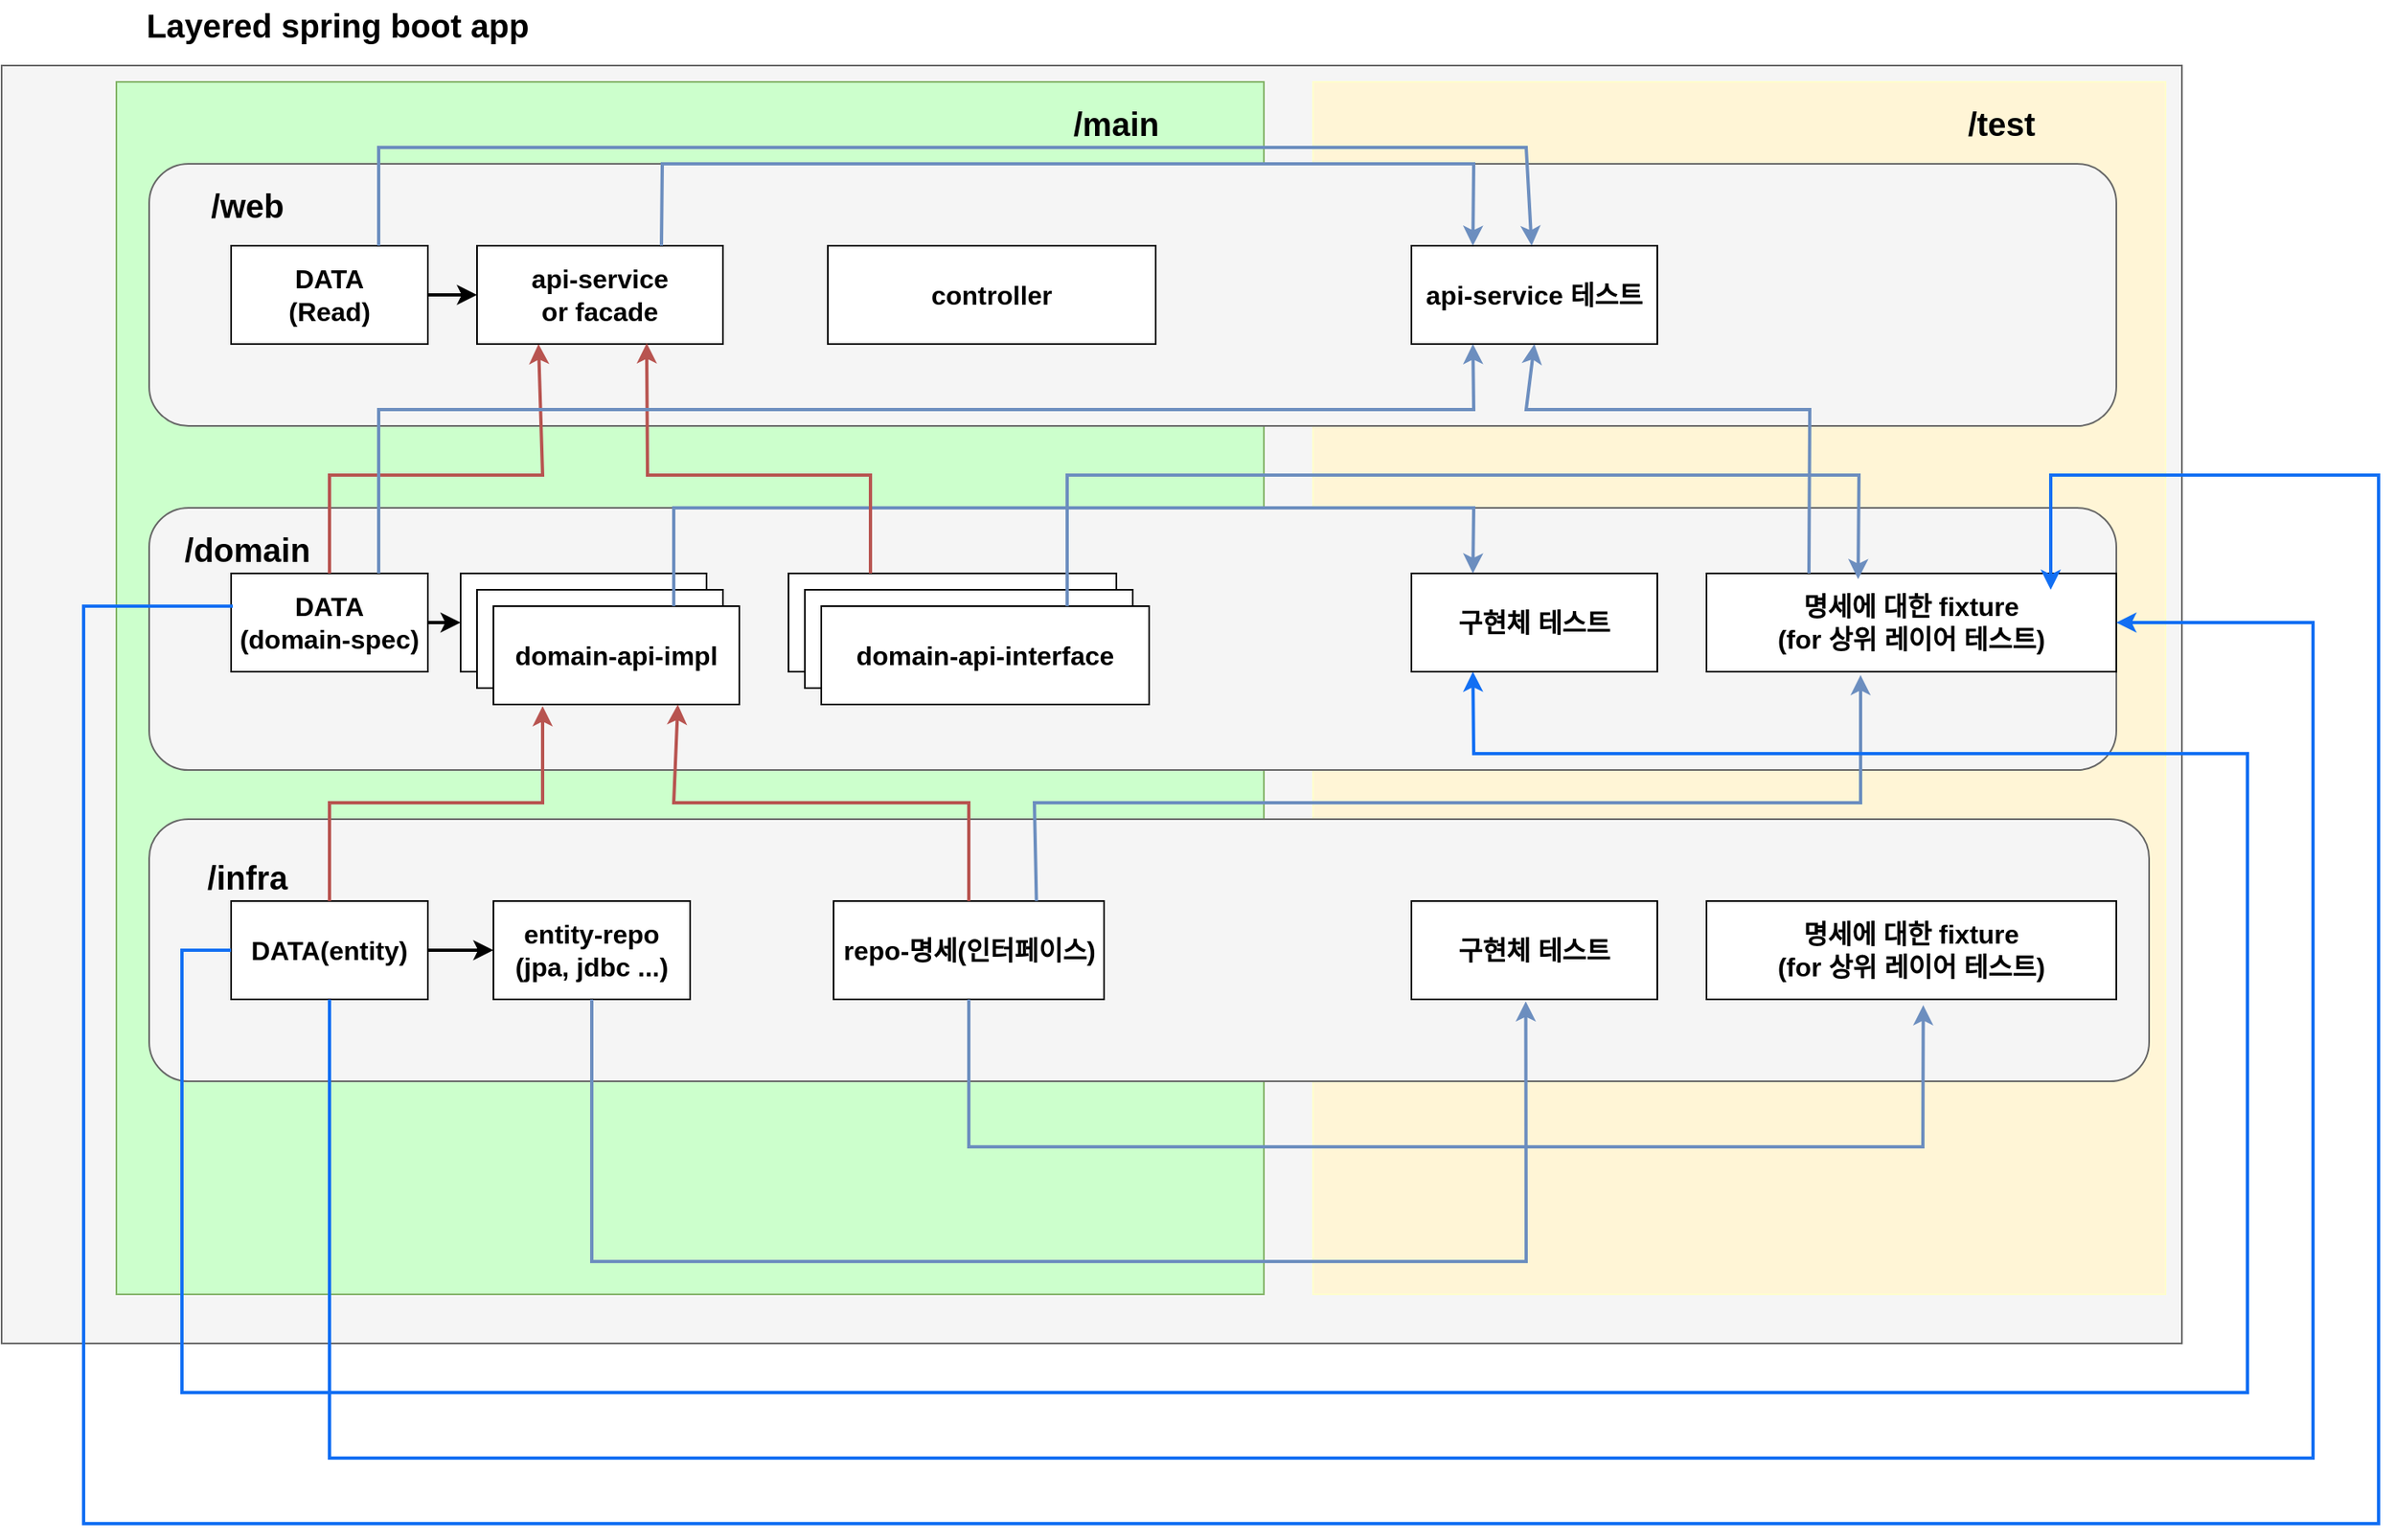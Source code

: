 <mxfile version="26.2.9" pages="3">
  <diagram name="페이지-1" id="NMgESBQWUYPld58FH72c">
    <mxGraphModel dx="2735" dy="2169" grid="1" gridSize="10" guides="1" tooltips="1" connect="1" arrows="1" fold="1" page="1" pageScale="1" pageWidth="827" pageHeight="1169" math="0" shadow="0">
      <root>
        <mxCell id="0" />
        <mxCell id="1" parent="0" />
        <mxCell id="IuKhlvaBpMDBN9rWxlXs-38" value="" style="rounded=0;whiteSpace=wrap;html=1;fillColor=#f5f5f5;fontColor=#333333;strokeColor=#666666;" vertex="1" parent="1">
          <mxGeometry x="-90" y="-10" width="1330" height="780" as="geometry" />
        </mxCell>
        <mxCell id="IuKhlvaBpMDBN9rWxlXs-53" value="" style="rounded=0;whiteSpace=wrap;html=1;fillColor=light-dark(#fff5d6, #281d00);strokeColor=#FFFFCC;" vertex="1" parent="1">
          <mxGeometry x="710" width="520" height="740" as="geometry" />
        </mxCell>
        <mxCell id="IuKhlvaBpMDBN9rWxlXs-52" value="" style="rounded=0;whiteSpace=wrap;html=1;fillColor=#CCFFCC;strokeColor=#82b366;" vertex="1" parent="1">
          <mxGeometry x="-20" width="700" height="740" as="geometry" />
        </mxCell>
        <mxCell id="IuKhlvaBpMDBN9rWxlXs-1" value="" style="rounded=1;whiteSpace=wrap;html=1;fillColor=#f5f5f5;fontColor=#333333;strokeColor=#666666;" vertex="1" parent="1">
          <mxGeometry y="50" width="1200" height="160" as="geometry" />
        </mxCell>
        <mxCell id="IuKhlvaBpMDBN9rWxlXs-5" value="" style="rounded=1;whiteSpace=wrap;html=1;fillColor=#f5f5f5;strokeColor=#666666;fontColor=#333333;" vertex="1" parent="1">
          <mxGeometry y="260" width="1200" height="160" as="geometry" />
        </mxCell>
        <mxCell id="IuKhlvaBpMDBN9rWxlXs-6" value="" style="rounded=1;whiteSpace=wrap;html=1;fillColor=#f5f5f5;strokeColor=#666666;fontColor=#333333;" vertex="1" parent="1">
          <mxGeometry y="450" width="1220" height="160" as="geometry" />
        </mxCell>
        <mxCell id="IuKhlvaBpMDBN9rWxlXs-7" value="&lt;font style=&quot;font-size: 16px;&quot;&gt;&lt;b style=&quot;&quot;&gt;DATA(entity)&lt;/b&gt;&lt;/font&gt;" style="rounded=0;whiteSpace=wrap;html=1;" vertex="1" parent="1">
          <mxGeometry x="50" y="500" width="120" height="60" as="geometry" />
        </mxCell>
        <mxCell id="IuKhlvaBpMDBN9rWxlXs-10" value="&lt;font style=&quot;font-size: 16px;&quot;&gt;&lt;b style=&quot;&quot;&gt;entity-repo&lt;br&gt;(jpa, jdbc ...)&lt;/b&gt;&lt;/font&gt;" style="rounded=0;whiteSpace=wrap;html=1;" vertex="1" parent="1">
          <mxGeometry x="210" y="500" width="120" height="60" as="geometry" />
        </mxCell>
        <mxCell id="IuKhlvaBpMDBN9rWxlXs-11" value="&lt;font style=&quot;font-size: 16px;&quot;&gt;&lt;b style=&quot;&quot;&gt;repo-명세(인터페이스)&lt;/b&gt;&lt;/font&gt;" style="rounded=0;whiteSpace=wrap;html=1;" vertex="1" parent="1">
          <mxGeometry x="417.5" y="500" width="165" height="60" as="geometry" />
        </mxCell>
        <mxCell id="IuKhlvaBpMDBN9rWxlXs-13" value="&lt;font style=&quot;font-size: 16px;&quot;&gt;&lt;b style=&quot;&quot;&gt;구현체 테스트&lt;/b&gt;&lt;/font&gt;" style="rounded=0;whiteSpace=wrap;html=1;" vertex="1" parent="1">
          <mxGeometry x="770" y="500" width="150" height="60" as="geometry" />
        </mxCell>
        <mxCell id="IuKhlvaBpMDBN9rWxlXs-15" value="" style="endArrow=classic;html=1;rounded=0;exitX=0.5;exitY=1;exitDx=0;exitDy=0;entryX=0.465;entryY=1.02;entryDx=0;entryDy=0;entryPerimeter=0;fillColor=#dae8fc;strokeColor=#6c8ebf;strokeWidth=2;" edge="1" parent="1" source="IuKhlvaBpMDBN9rWxlXs-10" target="IuKhlvaBpMDBN9rWxlXs-13">
          <mxGeometry width="50" height="50" relative="1" as="geometry">
            <mxPoint x="390" y="540" as="sourcePoint" />
            <mxPoint x="845" y="540" as="targetPoint" />
            <Array as="points">
              <mxPoint x="270" y="720" />
              <mxPoint x="840" y="720" />
            </Array>
          </mxGeometry>
        </mxCell>
        <mxCell id="IuKhlvaBpMDBN9rWxlXs-16" value="&lt;font style=&quot;font-size: 16px;&quot;&gt;&lt;b style=&quot;&quot;&gt;명세에 대한 fixture&lt;br&gt;(for 상위 레이어 테스트)&lt;/b&gt;&lt;/font&gt;" style="rounded=0;whiteSpace=wrap;html=1;" vertex="1" parent="1">
          <mxGeometry x="950" y="500" width="250" height="60" as="geometry" />
        </mxCell>
        <mxCell id="IuKhlvaBpMDBN9rWxlXs-17" value="" style="endArrow=classic;html=1;rounded=0;exitX=0.5;exitY=1;exitDx=0;exitDy=0;entryX=0.529;entryY=1.059;entryDx=0;entryDy=0;entryPerimeter=0;fillColor=#dae8fc;strokeColor=#6c8ebf;strokeWidth=2;" edge="1" parent="1" source="IuKhlvaBpMDBN9rWxlXs-11" target="IuKhlvaBpMDBN9rWxlXs-16">
          <mxGeometry width="50" height="50" relative="1" as="geometry">
            <mxPoint x="390" y="540" as="sourcePoint" />
            <mxPoint x="1000" y="530" as="targetPoint" />
            <Array as="points">
              <mxPoint x="500" y="650" />
              <mxPoint x="1082" y="650" />
            </Array>
          </mxGeometry>
        </mxCell>
        <mxCell id="IuKhlvaBpMDBN9rWxlXs-18" value="&lt;font style=&quot;font-size: 16px;&quot;&gt;&lt;b style=&quot;&quot;&gt;DATA&lt;br&gt;(domain-spec)&lt;/b&gt;&lt;/font&gt;" style="rounded=0;whiteSpace=wrap;html=1;" vertex="1" parent="1">
          <mxGeometry x="50" y="300" width="120" height="60" as="geometry" />
        </mxCell>
        <mxCell id="IuKhlvaBpMDBN9rWxlXs-20" value="&lt;span style=&quot;font-size: 16px;&quot;&gt;&lt;b&gt;domain-api-interface&lt;/b&gt;&lt;/span&gt;" style="rounded=0;whiteSpace=wrap;html=1;" vertex="1" parent="1">
          <mxGeometry x="390" y="300" width="200" height="60" as="geometry" />
        </mxCell>
        <mxCell id="IuKhlvaBpMDBN9rWxlXs-21" value="&lt;span style=&quot;font-size: 16px;&quot;&gt;&lt;b&gt;domain-api-impl&lt;/b&gt;&lt;/span&gt;" style="rounded=0;whiteSpace=wrap;html=1;" vertex="1" parent="1">
          <mxGeometry x="190" y="300" width="150" height="60" as="geometry" />
        </mxCell>
        <mxCell id="IuKhlvaBpMDBN9rWxlXs-22" value="&lt;span style=&quot;font-size: 16px;&quot;&gt;&lt;b&gt;domain-api-interface&lt;/b&gt;&lt;/span&gt;" style="rounded=0;whiteSpace=wrap;html=1;" vertex="1" parent="1">
          <mxGeometry x="400" y="310" width="200" height="60" as="geometry" />
        </mxCell>
        <mxCell id="IuKhlvaBpMDBN9rWxlXs-23" value="&lt;span style=&quot;font-size: 16px;&quot;&gt;&lt;b&gt;domain-api-interface&lt;/b&gt;&lt;/span&gt;" style="rounded=0;whiteSpace=wrap;html=1;" vertex="1" parent="1">
          <mxGeometry x="410" y="320" width="200" height="60" as="geometry" />
        </mxCell>
        <mxCell id="IuKhlvaBpMDBN9rWxlXs-24" value="&lt;span style=&quot;font-size: 16px;&quot;&gt;&lt;b&gt;domain-api-impl&lt;/b&gt;&lt;/span&gt;" style="rounded=0;whiteSpace=wrap;html=1;" vertex="1" parent="1">
          <mxGeometry x="200" y="310" width="150" height="60" as="geometry" />
        </mxCell>
        <mxCell id="IuKhlvaBpMDBN9rWxlXs-25" value="&lt;span style=&quot;font-size: 16px;&quot;&gt;&lt;b&gt;domain-api-impl&lt;/b&gt;&lt;/span&gt;" style="rounded=0;whiteSpace=wrap;html=1;" vertex="1" parent="1">
          <mxGeometry x="210" y="320" width="150" height="60" as="geometry" />
        </mxCell>
        <mxCell id="IuKhlvaBpMDBN9rWxlXs-26" value="" style="endArrow=classic;html=1;rounded=0;exitX=0.5;exitY=0;exitDx=0;exitDy=0;entryX=0.75;entryY=1;entryDx=0;entryDy=0;fillColor=#f8cecc;strokeColor=#b85450;strokeWidth=2;" edge="1" parent="1" source="IuKhlvaBpMDBN9rWxlXs-11" target="IuKhlvaBpMDBN9rWxlXs-25">
          <mxGeometry width="50" height="50" relative="1" as="geometry">
            <mxPoint x="502.5" y="480" as="sourcePoint" />
            <mxPoint x="325" y="380" as="targetPoint" />
            <Array as="points">
              <mxPoint x="500" y="440" />
              <mxPoint x="320" y="440" />
            </Array>
          </mxGeometry>
        </mxCell>
        <mxCell id="IuKhlvaBpMDBN9rWxlXs-27" value="" style="endArrow=classic;html=1;rounded=0;exitX=0.5;exitY=0;exitDx=0;exitDy=0;fillColor=#f8cecc;strokeColor=#b85450;strokeWidth=2;" edge="1" parent="1" source="IuKhlvaBpMDBN9rWxlXs-7">
          <mxGeometry width="50" height="50" relative="1" as="geometry">
            <mxPoint x="390" y="540" as="sourcePoint" />
            <mxPoint x="240" y="381" as="targetPoint" />
            <Array as="points">
              <mxPoint x="110" y="440" />
              <mxPoint x="240" y="440" />
            </Array>
          </mxGeometry>
        </mxCell>
        <mxCell id="IuKhlvaBpMDBN9rWxlXs-28" value="&lt;font style=&quot;font-size: 16px;&quot;&gt;&lt;b style=&quot;&quot;&gt;구현체 테스트&lt;/b&gt;&lt;/font&gt;" style="rounded=0;whiteSpace=wrap;html=1;" vertex="1" parent="1">
          <mxGeometry x="770" y="300" width="150" height="60" as="geometry" />
        </mxCell>
        <mxCell id="IuKhlvaBpMDBN9rWxlXs-29" value="&lt;font style=&quot;font-size: 16px;&quot;&gt;&lt;b style=&quot;&quot;&gt;명세에 대한 fixture&lt;br&gt;(for 상위 레이어 테스트)&lt;/b&gt;&lt;/font&gt;" style="rounded=0;whiteSpace=wrap;html=1;" vertex="1" parent="1">
          <mxGeometry x="950" y="300" width="250" height="60" as="geometry" />
        </mxCell>
        <mxCell id="IuKhlvaBpMDBN9rWxlXs-30" value="" style="endArrow=classic;html=1;rounded=0;entryX=0.25;entryY=0;entryDx=0;entryDy=0;fillColor=#dae8fc;strokeColor=#6c8ebf;strokeWidth=2;" edge="1" parent="1" target="IuKhlvaBpMDBN9rWxlXs-28">
          <mxGeometry width="50" height="50" relative="1" as="geometry">
            <mxPoint x="320" y="320" as="sourcePoint" />
            <mxPoint x="440" y="490" as="targetPoint" />
            <Array as="points">
              <mxPoint x="320" y="260" />
              <mxPoint x="808" y="260" />
            </Array>
          </mxGeometry>
        </mxCell>
        <mxCell id="IuKhlvaBpMDBN9rWxlXs-31" value="" style="endArrow=classic;html=1;rounded=0;entryX=0.37;entryY=0.059;entryDx=0;entryDy=0;entryPerimeter=0;exitX=0.75;exitY=0;exitDx=0;exitDy=0;fillColor=#dae8fc;strokeColor=#6c8ebf;strokeWidth=2;" edge="1" parent="1" source="IuKhlvaBpMDBN9rWxlXs-23" target="IuKhlvaBpMDBN9rWxlXs-29">
          <mxGeometry width="50" height="50" relative="1" as="geometry">
            <mxPoint x="390" y="540" as="sourcePoint" />
            <mxPoint x="440" y="490" as="targetPoint" />
            <Array as="points">
              <mxPoint x="560" y="240" />
              <mxPoint x="1043" y="240" />
            </Array>
          </mxGeometry>
        </mxCell>
        <mxCell id="IuKhlvaBpMDBN9rWxlXs-32" value="&lt;font style=&quot;font-size: 16px;&quot;&gt;&lt;b style=&quot;&quot;&gt;DATA&lt;br&gt;(Read)&lt;/b&gt;&lt;/font&gt;" style="rounded=0;whiteSpace=wrap;html=1;" vertex="1" parent="1">
          <mxGeometry x="50" y="100" width="120" height="60" as="geometry" />
        </mxCell>
        <mxCell id="IuKhlvaBpMDBN9rWxlXs-33" value="&lt;span style=&quot;font-size: 16px;&quot;&gt;&lt;b&gt;controller&lt;/b&gt;&lt;/span&gt;" style="rounded=0;whiteSpace=wrap;html=1;" vertex="1" parent="1">
          <mxGeometry x="414" y="100" width="200" height="60" as="geometry" />
        </mxCell>
        <mxCell id="IuKhlvaBpMDBN9rWxlXs-35" value="&lt;span style=&quot;font-size: 16px;&quot;&gt;&lt;b&gt;api-service&lt;br&gt;or facade&lt;/b&gt;&lt;/span&gt;" style="rounded=0;whiteSpace=wrap;html=1;" vertex="1" parent="1">
          <mxGeometry x="200" y="100" width="150" height="60" as="geometry" />
        </mxCell>
        <mxCell id="IuKhlvaBpMDBN9rWxlXs-36" value="" style="endArrow=classic;html=1;rounded=0;exitX=0.25;exitY=0;exitDx=0;exitDy=0;entryX=0.69;entryY=0.992;entryDx=0;entryDy=0;entryPerimeter=0;fillColor=#f8cecc;strokeColor=#b85450;strokeWidth=2;" edge="1" parent="1" source="IuKhlvaBpMDBN9rWxlXs-20" target="IuKhlvaBpMDBN9rWxlXs-35">
          <mxGeometry width="50" height="50" relative="1" as="geometry">
            <mxPoint x="390" y="540" as="sourcePoint" />
            <mxPoint x="440" y="490" as="targetPoint" />
            <Array as="points">
              <mxPoint x="440" y="240" />
              <mxPoint x="304" y="240" />
            </Array>
          </mxGeometry>
        </mxCell>
        <mxCell id="IuKhlvaBpMDBN9rWxlXs-37" value="" style="endArrow=classic;html=1;rounded=0;entryX=0.25;entryY=1;entryDx=0;entryDy=0;exitX=0.5;exitY=0;exitDx=0;exitDy=0;fillColor=#f8cecc;strokeColor=#b85450;strokeWidth=2;" edge="1" parent="1" source="IuKhlvaBpMDBN9rWxlXs-18" target="IuKhlvaBpMDBN9rWxlXs-35">
          <mxGeometry width="50" height="50" relative="1" as="geometry">
            <mxPoint x="390" y="540" as="sourcePoint" />
            <mxPoint x="440" y="490" as="targetPoint" />
            <Array as="points">
              <mxPoint x="110" y="240" />
              <mxPoint x="240" y="240" />
            </Array>
          </mxGeometry>
        </mxCell>
        <mxCell id="IuKhlvaBpMDBN9rWxlXs-39" value="" style="endArrow=classic;html=1;rounded=0;exitX=0.75;exitY=0;exitDx=0;exitDy=0;entryX=0.376;entryY=1.034;entryDx=0;entryDy=0;entryPerimeter=0;fillColor=#dae8fc;strokeColor=#6c8ebf;strokeWidth=2;" edge="1" parent="1" source="IuKhlvaBpMDBN9rWxlXs-11" target="IuKhlvaBpMDBN9rWxlXs-29">
          <mxGeometry width="50" height="50" relative="1" as="geometry">
            <mxPoint x="590" y="560" as="sourcePoint" />
            <mxPoint x="640" y="510" as="targetPoint" />
            <Array as="points">
              <mxPoint x="540" y="440" />
              <mxPoint x="1044" y="440" />
            </Array>
          </mxGeometry>
        </mxCell>
        <mxCell id="IuKhlvaBpMDBN9rWxlXs-41" value="" style="endArrow=classic;html=1;rounded=0;exitX=0;exitY=0.5;exitDx=0;exitDy=0;entryX=0.25;entryY=1;entryDx=0;entryDy=0;fillColor=#dae8fc;strokeColor=light-dark(#126ff3, #5c79a3);strokeWidth=2;" edge="1" parent="1" source="IuKhlvaBpMDBN9rWxlXs-7" target="IuKhlvaBpMDBN9rWxlXs-28">
          <mxGeometry width="50" height="50" relative="1" as="geometry">
            <mxPoint x="700" y="540" as="sourcePoint" />
            <mxPoint x="750" y="490" as="targetPoint" />
            <Array as="points">
              <mxPoint x="20" y="530" />
              <mxPoint x="20" y="800" />
              <mxPoint x="1280" y="800" />
              <mxPoint x="1280" y="410" />
              <mxPoint x="808" y="410" />
            </Array>
          </mxGeometry>
        </mxCell>
        <mxCell id="IuKhlvaBpMDBN9rWxlXs-43" value="" style="endArrow=classic;html=1;rounded=0;exitX=0.5;exitY=1;exitDx=0;exitDy=0;entryX=1;entryY=0.5;entryDx=0;entryDy=0;fillColor=#dae8fc;strokeColor=light-dark(#126ff3, #5c79a3);strokeWidth=2;" edge="1" parent="1" source="IuKhlvaBpMDBN9rWxlXs-7" target="IuKhlvaBpMDBN9rWxlXs-29">
          <mxGeometry width="50" height="50" relative="1" as="geometry">
            <mxPoint x="70" y="520" as="sourcePoint" />
            <mxPoint x="818" y="370" as="targetPoint" />
            <Array as="points">
              <mxPoint x="110" y="840" />
              <mxPoint x="1320" y="840" />
              <mxPoint x="1320" y="330" />
              <mxPoint x="1250" y="330" />
            </Array>
          </mxGeometry>
        </mxCell>
        <mxCell id="IuKhlvaBpMDBN9rWxlXs-45" value="" style="endArrow=classic;html=1;rounded=0;entryX=0.84;entryY=0.167;entryDx=0;entryDy=0;fillColor=#dae8fc;strokeColor=light-dark(#126ff3, #5c79a3);entryPerimeter=0;strokeWidth=2;" edge="1" parent="1" target="IuKhlvaBpMDBN9rWxlXs-29">
          <mxGeometry width="50" height="50" relative="1" as="geometry">
            <mxPoint x="51" y="320" as="sourcePoint" />
            <mxPoint x="818" y="370" as="targetPoint" />
            <Array as="points">
              <mxPoint x="-40" y="320" />
              <mxPoint x="-40" y="520" />
              <mxPoint x="-40" y="880" />
              <mxPoint x="1360" y="880" />
              <mxPoint x="1360" y="240" />
              <mxPoint x="1160" y="240" />
            </Array>
          </mxGeometry>
        </mxCell>
        <mxCell id="IuKhlvaBpMDBN9rWxlXs-47" value="&lt;span style=&quot;font-size: 16px;&quot;&gt;&lt;b&gt;api-service 테스트&lt;/b&gt;&lt;/span&gt;" style="rounded=0;whiteSpace=wrap;html=1;" vertex="1" parent="1">
          <mxGeometry x="770" y="100" width="150" height="60" as="geometry" />
        </mxCell>
        <mxCell id="IuKhlvaBpMDBN9rWxlXs-48" value="" style="endArrow=classic;html=1;rounded=0;exitX=0.75;exitY=0;exitDx=0;exitDy=0;fillColor=#dae8fc;strokeColor=#6c8ebf;strokeWidth=2;" edge="1" parent="1" source="IuKhlvaBpMDBN9rWxlXs-32" target="IuKhlvaBpMDBN9rWxlXs-47">
          <mxGeometry width="50" height="50" relative="1" as="geometry">
            <mxPoint x="700" y="470" as="sourcePoint" />
            <mxPoint x="750" y="420" as="targetPoint" />
            <Array as="points">
              <mxPoint x="140" y="40" />
              <mxPoint x="840" y="40" />
            </Array>
          </mxGeometry>
        </mxCell>
        <mxCell id="IuKhlvaBpMDBN9rWxlXs-49" value="" style="endArrow=classic;html=1;rounded=0;entryX=0.25;entryY=0;entryDx=0;entryDy=0;exitX=0.75;exitY=0;exitDx=0;exitDy=0;fillColor=#dae8fc;strokeColor=#6c8ebf;strokeWidth=2;" edge="1" parent="1" source="IuKhlvaBpMDBN9rWxlXs-35" target="IuKhlvaBpMDBN9rWxlXs-47">
          <mxGeometry width="50" height="50" relative="1" as="geometry">
            <mxPoint x="1620" y="290" as="sourcePoint" />
            <mxPoint x="750" y="420" as="targetPoint" />
            <Array as="points">
              <mxPoint x="313" y="50" />
              <mxPoint x="808" y="50" />
            </Array>
          </mxGeometry>
        </mxCell>
        <mxCell id="IuKhlvaBpMDBN9rWxlXs-50" value="" style="endArrow=classic;html=1;rounded=0;entryX=0.25;entryY=1;entryDx=0;entryDy=0;exitX=0.75;exitY=0;exitDx=0;exitDy=0;fillColor=#dae8fc;strokeColor=#6c8ebf;strokeWidth=2;" edge="1" parent="1" source="IuKhlvaBpMDBN9rWxlXs-18" target="IuKhlvaBpMDBN9rWxlXs-47">
          <mxGeometry width="50" height="50" relative="1" as="geometry">
            <mxPoint x="700" y="470" as="sourcePoint" />
            <mxPoint x="750" y="420" as="targetPoint" />
            <Array as="points">
              <mxPoint x="140" y="200" />
              <mxPoint x="808" y="200" />
            </Array>
          </mxGeometry>
        </mxCell>
        <mxCell id="IuKhlvaBpMDBN9rWxlXs-51" value="" style="endArrow=classic;html=1;rounded=0;entryX=0.5;entryY=1;entryDx=0;entryDy=0;exitX=0.25;exitY=0;exitDx=0;exitDy=0;fillColor=#dae8fc;strokeColor=#6c8ebf;strokeWidth=2;" edge="1" parent="1" source="IuKhlvaBpMDBN9rWxlXs-29" target="IuKhlvaBpMDBN9rWxlXs-47">
          <mxGeometry width="50" height="50" relative="1" as="geometry">
            <mxPoint x="700" y="470" as="sourcePoint" />
            <mxPoint x="750" y="420" as="targetPoint" />
            <Array as="points">
              <mxPoint x="1013" y="200" />
              <mxPoint x="840" y="200" />
            </Array>
          </mxGeometry>
        </mxCell>
        <mxCell id="IuKhlvaBpMDBN9rWxlXs-54" value="&lt;b&gt;&lt;font style=&quot;font-size: 20px;&quot;&gt;Layered spring boot app&lt;/font&gt;&lt;/b&gt;" style="text;html=1;align=center;verticalAlign=middle;whiteSpace=wrap;rounded=0;" vertex="1" parent="1">
          <mxGeometry x="-40" y="-50" width="310" height="30" as="geometry" />
        </mxCell>
        <mxCell id="IuKhlvaBpMDBN9rWxlXs-55" value="&lt;b&gt;&lt;font style=&quot;font-size: 20px;&quot;&gt;/main&lt;/font&gt;&lt;/b&gt;" style="text;html=1;align=center;verticalAlign=middle;whiteSpace=wrap;rounded=0;" vertex="1" parent="1">
          <mxGeometry x="520" y="10" width="140" height="30" as="geometry" />
        </mxCell>
        <mxCell id="IuKhlvaBpMDBN9rWxlXs-56" value="&lt;b&gt;&lt;font style=&quot;font-size: 20px;&quot;&gt;/test&lt;/font&gt;&lt;/b&gt;" style="text;html=1;align=center;verticalAlign=middle;whiteSpace=wrap;rounded=0;" vertex="1" parent="1">
          <mxGeometry x="1060" y="10" width="140" height="30" as="geometry" />
        </mxCell>
        <mxCell id="IuKhlvaBpMDBN9rWxlXs-57" value="&lt;b&gt;&lt;font style=&quot;font-size: 20px;&quot;&gt;/web&lt;/font&gt;&lt;/b&gt;" style="text;html=1;align=center;verticalAlign=middle;whiteSpace=wrap;rounded=0;" vertex="1" parent="1">
          <mxGeometry x="-10" y="60" width="140" height="30" as="geometry" />
        </mxCell>
        <mxCell id="IuKhlvaBpMDBN9rWxlXs-58" value="&lt;b&gt;&lt;font style=&quot;font-size: 20px;&quot;&gt;/domain&lt;/font&gt;&lt;/b&gt;" style="text;html=1;align=center;verticalAlign=middle;whiteSpace=wrap;rounded=0;" vertex="1" parent="1">
          <mxGeometry x="-10" y="270" width="140" height="30" as="geometry" />
        </mxCell>
        <mxCell id="IuKhlvaBpMDBN9rWxlXs-60" value="&lt;b&gt;&lt;font style=&quot;font-size: 20px;&quot;&gt;/infra&lt;/font&gt;&lt;/b&gt;" style="text;html=1;align=center;verticalAlign=middle;whiteSpace=wrap;rounded=0;" vertex="1" parent="1">
          <mxGeometry x="-10" y="470" width="140" height="30" as="geometry" />
        </mxCell>
        <mxCell id="IuKhlvaBpMDBN9rWxlXs-61" value="" style="endArrow=classic;html=1;rounded=0;exitX=1;exitY=0.5;exitDx=0;exitDy=0;strokeWidth=2;" edge="1" parent="1" source="IuKhlvaBpMDBN9rWxlXs-7" target="IuKhlvaBpMDBN9rWxlXs-10">
          <mxGeometry width="50" height="50" relative="1" as="geometry">
            <mxPoint x="340" y="460" as="sourcePoint" />
            <mxPoint x="390" y="410" as="targetPoint" />
          </mxGeometry>
        </mxCell>
        <mxCell id="IuKhlvaBpMDBN9rWxlXs-62" value="" style="endArrow=classic;html=1;rounded=0;exitX=1;exitY=0.5;exitDx=0;exitDy=0;strokeWidth=2;entryX=0;entryY=0.5;entryDx=0;entryDy=0;" edge="1" parent="1" source="IuKhlvaBpMDBN9rWxlXs-18" target="IuKhlvaBpMDBN9rWxlXs-21">
          <mxGeometry width="50" height="50" relative="1" as="geometry">
            <mxPoint x="180" y="540" as="sourcePoint" />
            <mxPoint x="220" y="540" as="targetPoint" />
          </mxGeometry>
        </mxCell>
        <mxCell id="IuKhlvaBpMDBN9rWxlXs-63" value="" style="endArrow=classic;html=1;rounded=0;strokeWidth=2;entryX=0;entryY=0.5;entryDx=0;entryDy=0;" edge="1" parent="1" source="IuKhlvaBpMDBN9rWxlXs-32" target="IuKhlvaBpMDBN9rWxlXs-35">
          <mxGeometry width="50" height="50" relative="1" as="geometry">
            <mxPoint x="180" y="340" as="sourcePoint" />
            <mxPoint x="200" y="340" as="targetPoint" />
          </mxGeometry>
        </mxCell>
      </root>
    </mxGraphModel>
  </diagram>
  <diagram id="-H2Hs4r80nsyXuHlAXKi" name="페이지-2">
    <mxGraphModel dx="2957" dy="2598" grid="1" gridSize="10" guides="1" tooltips="1" connect="1" arrows="1" fold="1" page="1" pageScale="1" pageWidth="827" pageHeight="1169" math="0" shadow="0">
      <root>
        <mxCell id="0" />
        <mxCell id="1" parent="0" />
        <mxCell id="RFhGDE8mao0WP0tSnoM4-1" value="" style="rounded=0;whiteSpace=wrap;html=1;fillColor=#f5f5f5;fontColor=#333333;strokeColor=#666666;" vertex="1" parent="1">
          <mxGeometry x="-90" y="-10" width="1330" height="780" as="geometry" />
        </mxCell>
        <mxCell id="RFhGDE8mao0WP0tSnoM4-2" value="" style="rounded=0;whiteSpace=wrap;html=1;fillColor=light-dark(#fff5d6, #281d00);strokeColor=#FFFFCC;" vertex="1" parent="1">
          <mxGeometry x="710" width="520" height="740" as="geometry" />
        </mxCell>
        <mxCell id="RFhGDE8mao0WP0tSnoM4-3" value="" style="rounded=0;whiteSpace=wrap;html=1;fillColor=#CCFFCC;strokeColor=#82b366;" vertex="1" parent="1">
          <mxGeometry x="-20" width="700" height="740" as="geometry" />
        </mxCell>
        <mxCell id="RFhGDE8mao0WP0tSnoM4-4" value="" style="rounded=1;whiteSpace=wrap;html=1;fillColor=#f5f5f5;fontColor=#333333;strokeColor=#666666;" vertex="1" parent="1">
          <mxGeometry y="50" width="1200" height="160" as="geometry" />
        </mxCell>
        <mxCell id="RFhGDE8mao0WP0tSnoM4-5" value="" style="rounded=1;whiteSpace=wrap;html=1;fillColor=#f5f5f5;strokeColor=#666666;fontColor=#333333;" vertex="1" parent="1">
          <mxGeometry y="260" width="1200" height="160" as="geometry" />
        </mxCell>
        <mxCell id="RFhGDE8mao0WP0tSnoM4-6" value="" style="rounded=1;whiteSpace=wrap;html=1;fillColor=#f5f5f5;strokeColor=#666666;fontColor=#333333;" vertex="1" parent="1">
          <mxGeometry y="450" width="1220" height="160" as="geometry" />
        </mxCell>
        <mxCell id="RFhGDE8mao0WP0tSnoM4-7" value="&lt;font style=&quot;font-size: 16px;&quot;&gt;&lt;b style=&quot;&quot;&gt;DATA(entity)&lt;/b&gt;&lt;/font&gt;" style="rounded=0;whiteSpace=wrap;html=1;fillColor=#f8cecc;strokeColor=#b85450;" vertex="1" parent="1">
          <mxGeometry x="50" y="500" width="120" height="60" as="geometry" />
        </mxCell>
        <mxCell id="RFhGDE8mao0WP0tSnoM4-8" value="&lt;font style=&quot;font-size: 16px;&quot;&gt;&lt;b style=&quot;&quot;&gt;entity-repo&lt;br&gt;(jpa, jdbc ...)&lt;/b&gt;&lt;/font&gt;" style="rounded=0;whiteSpace=wrap;html=1;" vertex="1" parent="1">
          <mxGeometry x="210" y="500" width="120" height="60" as="geometry" />
        </mxCell>
        <mxCell id="RFhGDE8mao0WP0tSnoM4-9" value="&lt;font style=&quot;font-size: 16px;&quot;&gt;&lt;b style=&quot;&quot;&gt;repo-명세(인터페이스)&lt;/b&gt;&lt;/font&gt;" style="rounded=0;whiteSpace=wrap;html=1;fillColor=#f8cecc;strokeColor=#b85450;" vertex="1" parent="1">
          <mxGeometry x="417.5" y="500" width="165" height="60" as="geometry" />
        </mxCell>
        <mxCell id="RFhGDE8mao0WP0tSnoM4-10" value="&lt;font style=&quot;font-size: 16px;&quot;&gt;&lt;b style=&quot;&quot;&gt;구현체 테스트&lt;/b&gt;&lt;/font&gt;" style="rounded=0;whiteSpace=wrap;html=1;" vertex="1" parent="1">
          <mxGeometry x="770" y="500" width="150" height="60" as="geometry" />
        </mxCell>
        <mxCell id="RFhGDE8mao0WP0tSnoM4-11" value="" style="endArrow=classic;html=1;rounded=0;exitX=0.5;exitY=1;exitDx=0;exitDy=0;entryX=0.465;entryY=1.02;entryDx=0;entryDy=0;entryPerimeter=0;fillColor=#dae8fc;strokeColor=#6c8ebf;strokeWidth=2;" edge="1" parent="1" source="RFhGDE8mao0WP0tSnoM4-8" target="RFhGDE8mao0WP0tSnoM4-10">
          <mxGeometry width="50" height="50" relative="1" as="geometry">
            <mxPoint x="390" y="540" as="sourcePoint" />
            <mxPoint x="845" y="540" as="targetPoint" />
            <Array as="points">
              <mxPoint x="270" y="720" />
              <mxPoint x="840" y="720" />
            </Array>
          </mxGeometry>
        </mxCell>
        <mxCell id="RFhGDE8mao0WP0tSnoM4-12" value="&lt;font style=&quot;font-size: 16px;&quot;&gt;&lt;b style=&quot;&quot;&gt;명세에 대한 fixture&lt;br&gt;(for 상위 레이어 테스트)&lt;/b&gt;&lt;/font&gt;" style="rounded=0;whiteSpace=wrap;html=1;" vertex="1" parent="1">
          <mxGeometry x="950" y="500" width="250" height="60" as="geometry" />
        </mxCell>
        <mxCell id="RFhGDE8mao0WP0tSnoM4-13" value="" style="endArrow=classic;html=1;rounded=0;exitX=0.5;exitY=1;exitDx=0;exitDy=0;entryX=0.529;entryY=1.059;entryDx=0;entryDy=0;entryPerimeter=0;fillColor=#dae8fc;strokeColor=#6c8ebf;strokeWidth=2;" edge="1" parent="1" source="RFhGDE8mao0WP0tSnoM4-9" target="RFhGDE8mao0WP0tSnoM4-12">
          <mxGeometry width="50" height="50" relative="1" as="geometry">
            <mxPoint x="390" y="540" as="sourcePoint" />
            <mxPoint x="1000" y="530" as="targetPoint" />
            <Array as="points">
              <mxPoint x="500" y="650" />
              <mxPoint x="1082" y="650" />
            </Array>
          </mxGeometry>
        </mxCell>
        <mxCell id="RFhGDE8mao0WP0tSnoM4-14" value="&lt;font style=&quot;font-size: 16px;&quot;&gt;&lt;b style=&quot;&quot;&gt;DATA&lt;br&gt;(domain-spec)&lt;/b&gt;&lt;/font&gt;" style="rounded=0;whiteSpace=wrap;html=1;fillColor=#f8cecc;strokeColor=#b85450;" vertex="1" parent="1">
          <mxGeometry x="50" y="300" width="120" height="60" as="geometry" />
        </mxCell>
        <mxCell id="RFhGDE8mao0WP0tSnoM4-15" value="&lt;span style=&quot;font-size: 16px;&quot;&gt;&lt;b&gt;domain-api-interface&lt;/b&gt;&lt;/span&gt;" style="rounded=0;whiteSpace=wrap;html=1;fillColor=#f8cecc;strokeColor=#b85450;" vertex="1" parent="1">
          <mxGeometry x="390" y="300" width="200" height="60" as="geometry" />
        </mxCell>
        <mxCell id="RFhGDE8mao0WP0tSnoM4-16" value="&lt;span style=&quot;font-size: 16px;&quot;&gt;&lt;b&gt;domain-api-impl&lt;/b&gt;&lt;/span&gt;" style="rounded=0;whiteSpace=wrap;html=1;" vertex="1" parent="1">
          <mxGeometry x="190" y="300" width="150" height="60" as="geometry" />
        </mxCell>
        <mxCell id="RFhGDE8mao0WP0tSnoM4-17" value="&lt;span style=&quot;font-size: 16px;&quot;&gt;&lt;b&gt;domain-api-interface&lt;/b&gt;&lt;/span&gt;" style="rounded=0;whiteSpace=wrap;html=1;fillColor=#f8cecc;strokeColor=#b85450;" vertex="1" parent="1">
          <mxGeometry x="400" y="310" width="200" height="60" as="geometry" />
        </mxCell>
        <mxCell id="RFhGDE8mao0WP0tSnoM4-18" value="&lt;span style=&quot;font-size: 16px;&quot;&gt;&lt;b&gt;domain-api-interface&lt;/b&gt;&lt;/span&gt;" style="rounded=0;whiteSpace=wrap;html=1;fillColor=#f8cecc;strokeColor=#b85450;" vertex="1" parent="1">
          <mxGeometry x="410" y="320" width="200" height="60" as="geometry" />
        </mxCell>
        <mxCell id="RFhGDE8mao0WP0tSnoM4-19" value="&lt;span style=&quot;font-size: 16px;&quot;&gt;&lt;b&gt;domain-api-impl&lt;/b&gt;&lt;/span&gt;" style="rounded=0;whiteSpace=wrap;html=1;" vertex="1" parent="1">
          <mxGeometry x="200" y="310" width="150" height="60" as="geometry" />
        </mxCell>
        <mxCell id="RFhGDE8mao0WP0tSnoM4-20" value="&lt;span style=&quot;font-size: 16px;&quot;&gt;&lt;b&gt;domain-api-impl&lt;/b&gt;&lt;/span&gt;" style="rounded=0;whiteSpace=wrap;html=1;" vertex="1" parent="1">
          <mxGeometry x="210" y="320" width="150" height="60" as="geometry" />
        </mxCell>
        <mxCell id="RFhGDE8mao0WP0tSnoM4-21" value="" style="endArrow=classic;html=1;rounded=0;exitX=0.5;exitY=0;exitDx=0;exitDy=0;entryX=0.75;entryY=1;entryDx=0;entryDy=0;fillColor=#f8cecc;strokeColor=#b85450;strokeWidth=2;" edge="1" parent="1" source="RFhGDE8mao0WP0tSnoM4-9" target="RFhGDE8mao0WP0tSnoM4-20">
          <mxGeometry width="50" height="50" relative="1" as="geometry">
            <mxPoint x="502.5" y="480" as="sourcePoint" />
            <mxPoint x="325" y="380" as="targetPoint" />
            <Array as="points">
              <mxPoint x="500" y="440" />
              <mxPoint x="320" y="440" />
            </Array>
          </mxGeometry>
        </mxCell>
        <mxCell id="RFhGDE8mao0WP0tSnoM4-22" value="" style="endArrow=classic;html=1;rounded=0;exitX=0.5;exitY=0;exitDx=0;exitDy=0;fillColor=#f8cecc;strokeColor=#b85450;strokeWidth=2;" edge="1" parent="1" source="RFhGDE8mao0WP0tSnoM4-7">
          <mxGeometry width="50" height="50" relative="1" as="geometry">
            <mxPoint x="390" y="540" as="sourcePoint" />
            <mxPoint x="240" y="381" as="targetPoint" />
            <Array as="points">
              <mxPoint x="110" y="440" />
              <mxPoint x="240" y="440" />
            </Array>
          </mxGeometry>
        </mxCell>
        <mxCell id="RFhGDE8mao0WP0tSnoM4-23" value="&lt;font style=&quot;font-size: 16px;&quot;&gt;&lt;b style=&quot;&quot;&gt;구현체 테스트&lt;/b&gt;&lt;/font&gt;" style="rounded=0;whiteSpace=wrap;html=1;" vertex="1" parent="1">
          <mxGeometry x="770" y="300" width="150" height="60" as="geometry" />
        </mxCell>
        <mxCell id="RFhGDE8mao0WP0tSnoM4-24" value="&lt;font style=&quot;font-size: 16px;&quot;&gt;&lt;b style=&quot;&quot;&gt;명세에 대한 fixture&lt;br&gt;(for 상위 레이어 테스트)&lt;/b&gt;&lt;/font&gt;" style="rounded=0;whiteSpace=wrap;html=1;" vertex="1" parent="1">
          <mxGeometry x="950" y="300" width="250" height="60" as="geometry" />
        </mxCell>
        <mxCell id="RFhGDE8mao0WP0tSnoM4-25" value="" style="endArrow=classic;html=1;rounded=0;entryX=0.25;entryY=0;entryDx=0;entryDy=0;fillColor=#dae8fc;strokeColor=#6c8ebf;strokeWidth=2;" edge="1" parent="1" target="RFhGDE8mao0WP0tSnoM4-23">
          <mxGeometry width="50" height="50" relative="1" as="geometry">
            <mxPoint x="320" y="320" as="sourcePoint" />
            <mxPoint x="440" y="490" as="targetPoint" />
            <Array as="points">
              <mxPoint x="320" y="260" />
              <mxPoint x="808" y="260" />
            </Array>
          </mxGeometry>
        </mxCell>
        <mxCell id="RFhGDE8mao0WP0tSnoM4-26" value="" style="endArrow=classic;html=1;rounded=0;entryX=0.37;entryY=0.059;entryDx=0;entryDy=0;entryPerimeter=0;exitX=0.75;exitY=0;exitDx=0;exitDy=0;fillColor=#dae8fc;strokeColor=#6c8ebf;strokeWidth=2;" edge="1" parent="1" source="RFhGDE8mao0WP0tSnoM4-18" target="RFhGDE8mao0WP0tSnoM4-24">
          <mxGeometry width="50" height="50" relative="1" as="geometry">
            <mxPoint x="390" y="540" as="sourcePoint" />
            <mxPoint x="440" y="490" as="targetPoint" />
            <Array as="points">
              <mxPoint x="560" y="240" />
              <mxPoint x="1043" y="240" />
            </Array>
          </mxGeometry>
        </mxCell>
        <mxCell id="RFhGDE8mao0WP0tSnoM4-27" value="&lt;font style=&quot;font-size: 16px;&quot;&gt;&lt;b style=&quot;&quot;&gt;DATA&lt;br&gt;(Read)&lt;/b&gt;&lt;/font&gt;" style="rounded=0;whiteSpace=wrap;html=1;fillColor=#f8cecc;strokeColor=#b85450;" vertex="1" parent="1">
          <mxGeometry x="10" y="100" width="120" height="60" as="geometry" />
        </mxCell>
        <mxCell id="RFhGDE8mao0WP0tSnoM4-28" value="&lt;span style=&quot;font-size: 16px;&quot;&gt;&lt;b&gt;controller&lt;/b&gt;&lt;/span&gt;" style="rounded=0;whiteSpace=wrap;html=1;" vertex="1" parent="1">
          <mxGeometry x="432.5" y="60" width="150" height="30" as="geometry" />
        </mxCell>
        <mxCell id="RFhGDE8mao0WP0tSnoM4-29" value="&lt;span style=&quot;font-size: 16px;&quot;&gt;&lt;b&gt;api-service-impl&lt;br&gt;&lt;/b&gt;&lt;/span&gt;" style="rounded=0;whiteSpace=wrap;html=1;" vertex="1" parent="1">
          <mxGeometry x="200" y="100" width="150" height="60" as="geometry" />
        </mxCell>
        <mxCell id="RFhGDE8mao0WP0tSnoM4-30" value="" style="endArrow=classic;html=1;rounded=0;exitX=0.25;exitY=0;exitDx=0;exitDy=0;entryX=0.69;entryY=0.992;entryDx=0;entryDy=0;entryPerimeter=0;fillColor=#f8cecc;strokeColor=#b85450;strokeWidth=2;" edge="1" parent="1" source="RFhGDE8mao0WP0tSnoM4-15" target="RFhGDE8mao0WP0tSnoM4-29">
          <mxGeometry width="50" height="50" relative="1" as="geometry">
            <mxPoint x="390" y="540" as="sourcePoint" />
            <mxPoint x="440" y="490" as="targetPoint" />
            <Array as="points">
              <mxPoint x="440" y="240" />
              <mxPoint x="304" y="240" />
            </Array>
          </mxGeometry>
        </mxCell>
        <mxCell id="RFhGDE8mao0WP0tSnoM4-31" value="" style="endArrow=classic;html=1;rounded=0;entryX=0.25;entryY=1;entryDx=0;entryDy=0;exitX=0.5;exitY=0;exitDx=0;exitDy=0;fillColor=#f8cecc;strokeColor=#b85450;strokeWidth=2;" edge="1" parent="1" source="RFhGDE8mao0WP0tSnoM4-14" target="RFhGDE8mao0WP0tSnoM4-29">
          <mxGeometry width="50" height="50" relative="1" as="geometry">
            <mxPoint x="390" y="540" as="sourcePoint" />
            <mxPoint x="440" y="490" as="targetPoint" />
            <Array as="points">
              <mxPoint x="110" y="240" />
              <mxPoint x="240" y="240" />
            </Array>
          </mxGeometry>
        </mxCell>
        <mxCell id="RFhGDE8mao0WP0tSnoM4-32" value="" style="endArrow=classic;html=1;rounded=0;exitX=0.75;exitY=0;exitDx=0;exitDy=0;entryX=0.376;entryY=1.034;entryDx=0;entryDy=0;entryPerimeter=0;fillColor=#dae8fc;strokeColor=#6c8ebf;strokeWidth=2;" edge="1" parent="1" source="RFhGDE8mao0WP0tSnoM4-9" target="RFhGDE8mao0WP0tSnoM4-24">
          <mxGeometry width="50" height="50" relative="1" as="geometry">
            <mxPoint x="590" y="560" as="sourcePoint" />
            <mxPoint x="640" y="510" as="targetPoint" />
            <Array as="points">
              <mxPoint x="540" y="440" />
              <mxPoint x="1044" y="440" />
            </Array>
          </mxGeometry>
        </mxCell>
        <mxCell id="RFhGDE8mao0WP0tSnoM4-33" value="" style="endArrow=classic;html=1;rounded=0;exitX=0;exitY=0.5;exitDx=0;exitDy=0;entryX=0.25;entryY=1;entryDx=0;entryDy=0;fillColor=#dae8fc;strokeColor=light-dark(#126ff3, #5c79a3);strokeWidth=2;" edge="1" parent="1" source="RFhGDE8mao0WP0tSnoM4-7" target="RFhGDE8mao0WP0tSnoM4-23">
          <mxGeometry width="50" height="50" relative="1" as="geometry">
            <mxPoint x="700" y="540" as="sourcePoint" />
            <mxPoint x="750" y="490" as="targetPoint" />
            <Array as="points">
              <mxPoint x="20" y="530" />
              <mxPoint x="20" y="800" />
              <mxPoint x="1280" y="800" />
              <mxPoint x="1280" y="410" />
              <mxPoint x="808" y="410" />
            </Array>
          </mxGeometry>
        </mxCell>
        <mxCell id="RFhGDE8mao0WP0tSnoM4-34" value="" style="endArrow=classic;html=1;rounded=0;exitX=0.5;exitY=1;exitDx=0;exitDy=0;entryX=1;entryY=0.5;entryDx=0;entryDy=0;fillColor=#dae8fc;strokeColor=light-dark(#126ff3, #5c79a3);strokeWidth=2;" edge="1" parent="1" source="RFhGDE8mao0WP0tSnoM4-7" target="RFhGDE8mao0WP0tSnoM4-24">
          <mxGeometry width="50" height="50" relative="1" as="geometry">
            <mxPoint x="70" y="520" as="sourcePoint" />
            <mxPoint x="818" y="370" as="targetPoint" />
            <Array as="points">
              <mxPoint x="110" y="840" />
              <mxPoint x="1320" y="840" />
              <mxPoint x="1320" y="330" />
              <mxPoint x="1250" y="330" />
            </Array>
          </mxGeometry>
        </mxCell>
        <mxCell id="RFhGDE8mao0WP0tSnoM4-35" value="" style="endArrow=classic;html=1;rounded=0;entryX=0.84;entryY=0.167;entryDx=0;entryDy=0;fillColor=#dae8fc;strokeColor=light-dark(#126ff3, #5c79a3);entryPerimeter=0;strokeWidth=2;" edge="1" parent="1" target="RFhGDE8mao0WP0tSnoM4-24">
          <mxGeometry width="50" height="50" relative="1" as="geometry">
            <mxPoint x="51" y="320" as="sourcePoint" />
            <mxPoint x="818" y="370" as="targetPoint" />
            <Array as="points">
              <mxPoint x="-40" y="320" />
              <mxPoint x="-40" y="520" />
              <mxPoint x="-40" y="880" />
              <mxPoint x="1360" y="880" />
              <mxPoint x="1360" y="240" />
              <mxPoint x="1160" y="240" />
            </Array>
          </mxGeometry>
        </mxCell>
        <mxCell id="RFhGDE8mao0WP0tSnoM4-36" value="&lt;span style=&quot;font-size: 16px;&quot;&gt;&lt;b&gt;api-service 테스트&lt;/b&gt;&lt;/span&gt;" style="rounded=0;whiteSpace=wrap;html=1;" vertex="1" parent="1">
          <mxGeometry x="770" y="100" width="150" height="60" as="geometry" />
        </mxCell>
        <mxCell id="RFhGDE8mao0WP0tSnoM4-37" value="" style="endArrow=classic;html=1;rounded=0;exitX=0.75;exitY=0;exitDx=0;exitDy=0;fillColor=#dae8fc;strokeColor=#6c8ebf;strokeWidth=2;" edge="1" parent="1" source="RFhGDE8mao0WP0tSnoM4-27" target="RFhGDE8mao0WP0tSnoM4-36">
          <mxGeometry width="50" height="50" relative="1" as="geometry">
            <mxPoint x="700" y="470" as="sourcePoint" />
            <mxPoint x="750" y="420" as="targetPoint" />
            <Array as="points">
              <mxPoint x="100" y="40" />
              <mxPoint x="840" y="40" />
            </Array>
          </mxGeometry>
        </mxCell>
        <mxCell id="RFhGDE8mao0WP0tSnoM4-38" value="" style="endArrow=classic;html=1;rounded=0;entryX=0.25;entryY=0;entryDx=0;entryDy=0;exitX=0.75;exitY=0;exitDx=0;exitDy=0;fillColor=#dae8fc;strokeColor=#6c8ebf;strokeWidth=2;" edge="1" parent="1" source="RFhGDE8mao0WP0tSnoM4-29" target="RFhGDE8mao0WP0tSnoM4-36">
          <mxGeometry width="50" height="50" relative="1" as="geometry">
            <mxPoint x="1620" y="290" as="sourcePoint" />
            <mxPoint x="750" y="420" as="targetPoint" />
            <Array as="points">
              <mxPoint x="313" y="50" />
              <mxPoint x="808" y="50" />
            </Array>
          </mxGeometry>
        </mxCell>
        <mxCell id="RFhGDE8mao0WP0tSnoM4-39" value="" style="endArrow=classic;html=1;rounded=0;entryX=0.25;entryY=1;entryDx=0;entryDy=0;exitX=0.75;exitY=0;exitDx=0;exitDy=0;fillColor=#dae8fc;strokeColor=#6c8ebf;strokeWidth=2;" edge="1" parent="1" source="RFhGDE8mao0WP0tSnoM4-14" target="RFhGDE8mao0WP0tSnoM4-36">
          <mxGeometry width="50" height="50" relative="1" as="geometry">
            <mxPoint x="700" y="470" as="sourcePoint" />
            <mxPoint x="750" y="420" as="targetPoint" />
            <Array as="points">
              <mxPoint x="140" y="200" />
              <mxPoint x="808" y="200" />
            </Array>
          </mxGeometry>
        </mxCell>
        <mxCell id="RFhGDE8mao0WP0tSnoM4-40" value="" style="endArrow=classic;html=1;rounded=0;entryX=0.5;entryY=1;entryDx=0;entryDy=0;exitX=0.25;exitY=0;exitDx=0;exitDy=0;fillColor=#dae8fc;strokeColor=#6c8ebf;strokeWidth=2;" edge="1" parent="1" source="RFhGDE8mao0WP0tSnoM4-24" target="RFhGDE8mao0WP0tSnoM4-36">
          <mxGeometry width="50" height="50" relative="1" as="geometry">
            <mxPoint x="700" y="470" as="sourcePoint" />
            <mxPoint x="750" y="420" as="targetPoint" />
            <Array as="points">
              <mxPoint x="1013" y="200" />
              <mxPoint x="840" y="200" />
            </Array>
          </mxGeometry>
        </mxCell>
        <mxCell id="RFhGDE8mao0WP0tSnoM4-41" value="&lt;b&gt;&lt;font style=&quot;font-size: 20px;&quot;&gt;Layered spring boot app&lt;/font&gt;&lt;/b&gt;" style="text;html=1;align=center;verticalAlign=middle;whiteSpace=wrap;rounded=0;" vertex="1" parent="1">
          <mxGeometry x="-40" y="-50" width="310" height="30" as="geometry" />
        </mxCell>
        <mxCell id="RFhGDE8mao0WP0tSnoM4-42" value="&lt;b&gt;&lt;font style=&quot;font-size: 20px;&quot;&gt;/main&lt;/font&gt;&lt;/b&gt;" style="text;html=1;align=center;verticalAlign=middle;whiteSpace=wrap;rounded=0;" vertex="1" parent="1">
          <mxGeometry x="520" y="10" width="140" height="30" as="geometry" />
        </mxCell>
        <mxCell id="RFhGDE8mao0WP0tSnoM4-43" value="&lt;b&gt;&lt;font style=&quot;font-size: 20px;&quot;&gt;/test&lt;/font&gt;&lt;/b&gt;" style="text;html=1;align=center;verticalAlign=middle;whiteSpace=wrap;rounded=0;" vertex="1" parent="1">
          <mxGeometry x="1060" y="10" width="140" height="30" as="geometry" />
        </mxCell>
        <mxCell id="RFhGDE8mao0WP0tSnoM4-44" value="&lt;b&gt;&lt;font style=&quot;font-size: 20px;&quot;&gt;/web&lt;/font&gt;&lt;/b&gt;" style="text;html=1;align=center;verticalAlign=middle;whiteSpace=wrap;rounded=0;" vertex="1" parent="1">
          <mxGeometry x="-10" y="60" width="140" height="30" as="geometry" />
        </mxCell>
        <mxCell id="RFhGDE8mao0WP0tSnoM4-45" value="&lt;b&gt;&lt;font style=&quot;font-size: 20px;&quot;&gt;/domain&lt;/font&gt;&lt;/b&gt;" style="text;html=1;align=center;verticalAlign=middle;whiteSpace=wrap;rounded=0;" vertex="1" parent="1">
          <mxGeometry x="-10" y="270" width="140" height="30" as="geometry" />
        </mxCell>
        <mxCell id="RFhGDE8mao0WP0tSnoM4-46" value="&lt;b&gt;&lt;font style=&quot;font-size: 20px;&quot;&gt;/infra&lt;/font&gt;&lt;/b&gt;" style="text;html=1;align=center;verticalAlign=middle;whiteSpace=wrap;rounded=0;" vertex="1" parent="1">
          <mxGeometry x="-10" y="470" width="140" height="30" as="geometry" />
        </mxCell>
        <mxCell id="RFhGDE8mao0WP0tSnoM4-47" value="" style="endArrow=classic;html=1;rounded=0;exitX=1;exitY=0.5;exitDx=0;exitDy=0;strokeWidth=2;" edge="1" parent="1" source="RFhGDE8mao0WP0tSnoM4-7" target="RFhGDE8mao0WP0tSnoM4-8">
          <mxGeometry width="50" height="50" relative="1" as="geometry">
            <mxPoint x="340" y="460" as="sourcePoint" />
            <mxPoint x="390" y="410" as="targetPoint" />
          </mxGeometry>
        </mxCell>
        <mxCell id="RFhGDE8mao0WP0tSnoM4-48" value="" style="endArrow=classic;html=1;rounded=0;exitX=1;exitY=0.5;exitDx=0;exitDy=0;strokeWidth=2;entryX=0;entryY=0.5;entryDx=0;entryDy=0;" edge="1" parent="1" source="RFhGDE8mao0WP0tSnoM4-14" target="RFhGDE8mao0WP0tSnoM4-16">
          <mxGeometry width="50" height="50" relative="1" as="geometry">
            <mxPoint x="180" y="540" as="sourcePoint" />
            <mxPoint x="220" y="540" as="targetPoint" />
          </mxGeometry>
        </mxCell>
        <mxCell id="RFhGDE8mao0WP0tSnoM4-49" value="" style="endArrow=classic;html=1;rounded=0;strokeWidth=2;entryX=0;entryY=0.5;entryDx=0;entryDy=0;" edge="1" parent="1" source="RFhGDE8mao0WP0tSnoM4-27" target="RFhGDE8mao0WP0tSnoM4-29">
          <mxGeometry width="50" height="50" relative="1" as="geometry">
            <mxPoint x="180" y="340" as="sourcePoint" />
            <mxPoint x="200" y="340" as="targetPoint" />
          </mxGeometry>
        </mxCell>
        <mxCell id="RFhGDE8mao0WP0tSnoM4-50" value="&lt;span style=&quot;font-size: 16px;&quot;&gt;&lt;b&gt;api-service&lt;br&gt;(인터페이스 명세)&lt;/b&gt;&lt;/span&gt;" style="rounded=0;whiteSpace=wrap;html=1;fillColor=#f8cecc;strokeColor=#b85450;" vertex="1" parent="1">
          <mxGeometry x="425" y="100" width="150" height="60" as="geometry" />
        </mxCell>
      </root>
    </mxGraphModel>
  </diagram>
  <diagram id="pqPc4FRct-djMkHTeqjc" name="페이지-3">
    <mxGraphModel dx="2735" dy="2169" grid="1" gridSize="10" guides="1" tooltips="1" connect="1" arrows="1" fold="1" page="1" pageScale="1" pageWidth="827" pageHeight="1169" math="0" shadow="0">
      <root>
        <mxCell id="0" />
        <mxCell id="1" parent="0" />
        <mxCell id="iWIZ8b2wkrw0TYT5FTCW-1" value="" style="rounded=0;whiteSpace=wrap;html=1;fillColor=#f5f5f5;fontColor=#333333;strokeColor=#666666;" vertex="1" parent="1">
          <mxGeometry x="-90" y="-10" width="1330" height="780" as="geometry" />
        </mxCell>
        <mxCell id="iWIZ8b2wkrw0TYT5FTCW-2" value="" style="rounded=0;whiteSpace=wrap;html=1;fillColor=#FFFEA5;strokeColor=#d6b656;" vertex="1" parent="1">
          <mxGeometry x="710" width="520" height="740" as="geometry" />
        </mxCell>
        <mxCell id="iWIZ8b2wkrw0TYT5FTCW-3" value="" style="rounded=0;whiteSpace=wrap;html=1;fillColor=#CCFFCC;strokeColor=#82b366;" vertex="1" parent="1">
          <mxGeometry x="-20" width="700" height="740" as="geometry" />
        </mxCell>
        <mxCell id="iWIZ8b2wkrw0TYT5FTCW-4" value="" style="rounded=1;whiteSpace=wrap;html=1;fillColor=#f5f5f5;fontColor=#333333;strokeColor=#666666;" vertex="1" parent="1">
          <mxGeometry y="50" width="1200" height="160" as="geometry" />
        </mxCell>
        <mxCell id="iWIZ8b2wkrw0TYT5FTCW-5" value="" style="rounded=1;whiteSpace=wrap;html=1;fillColor=#f5f5f5;strokeColor=#666666;fontColor=#333333;" vertex="1" parent="1">
          <mxGeometry y="260" width="1200" height="160" as="geometry" />
        </mxCell>
        <mxCell id="iWIZ8b2wkrw0TYT5FTCW-6" value="" style="rounded=1;whiteSpace=wrap;html=1;fillColor=#f5f5f5;strokeColor=#666666;fontColor=#333333;" vertex="1" parent="1">
          <mxGeometry y="450" width="1220" height="160" as="geometry" />
        </mxCell>
        <mxCell id="iWIZ8b2wkrw0TYT5FTCW-7" value="&lt;font style=&quot;font-size: 16px;&quot;&gt;&lt;b style=&quot;&quot;&gt;DATA(entity)&lt;/b&gt;&lt;/font&gt;" style="rounded=0;whiteSpace=wrap;html=1;fillColor=#f8cecc;strokeColor=#b85450;" vertex="1" parent="1">
          <mxGeometry x="50" y="500" width="120" height="60" as="geometry" />
        </mxCell>
        <mxCell id="iWIZ8b2wkrw0TYT5FTCW-8" value="&lt;font style=&quot;font-size: 16px;&quot;&gt;&lt;b style=&quot;&quot;&gt;entity-repo&lt;br&gt;(jpa, jdbc ...)&lt;/b&gt;&lt;/font&gt;" style="rounded=0;whiteSpace=wrap;html=1;fillColor=#dae8fc;strokeColor=#6c8ebf;" vertex="1" parent="1">
          <mxGeometry x="210" y="500" width="120" height="60" as="geometry" />
        </mxCell>
        <mxCell id="iWIZ8b2wkrw0TYT5FTCW-9" value="&lt;font style=&quot;font-size: 16px;&quot;&gt;&lt;b style=&quot;&quot;&gt;repo-명세(인터페이스)&lt;/b&gt;&lt;/font&gt;" style="rounded=0;whiteSpace=wrap;html=1;fillColor=#f8cecc;strokeColor=#b85450;" vertex="1" parent="1">
          <mxGeometry x="417.5" y="500" width="165" height="60" as="geometry" />
        </mxCell>
        <mxCell id="iWIZ8b2wkrw0TYT5FTCW-10" value="&lt;font style=&quot;font-size: 16px;&quot;&gt;&lt;b style=&quot;&quot;&gt;구현체 테스트&lt;/b&gt;&lt;/font&gt;" style="rounded=0;whiteSpace=wrap;html=1;fillColor=#dae8fc;strokeColor=#6c8ebf;" vertex="1" parent="1">
          <mxGeometry x="770" y="500" width="150" height="60" as="geometry" />
        </mxCell>
        <mxCell id="iWIZ8b2wkrw0TYT5FTCW-11" value="" style="endArrow=classic;html=1;rounded=0;exitX=0.5;exitY=1;exitDx=0;exitDy=0;entryX=0.465;entryY=1.02;entryDx=0;entryDy=0;entryPerimeter=0;fillColor=#dae8fc;strokeColor=#6c8ebf;strokeWidth=2;" edge="1" parent="1" source="iWIZ8b2wkrw0TYT5FTCW-8" target="iWIZ8b2wkrw0TYT5FTCW-10">
          <mxGeometry width="50" height="50" relative="1" as="geometry">
            <mxPoint x="390" y="540" as="sourcePoint" />
            <mxPoint x="845" y="540" as="targetPoint" />
            <Array as="points">
              <mxPoint x="270" y="720" />
              <mxPoint x="840" y="720" />
            </Array>
          </mxGeometry>
        </mxCell>
        <mxCell id="iWIZ8b2wkrw0TYT5FTCW-12" value="&lt;font style=&quot;font-size: 16px;&quot;&gt;&lt;b style=&quot;&quot;&gt;명세에 대한 fixture&lt;br&gt;(for 상위 레이어 테스트)&lt;/b&gt;&lt;/font&gt;" style="rounded=0;whiteSpace=wrap;html=1;fillColor=#dae8fc;strokeColor=#6c8ebf;" vertex="1" parent="1">
          <mxGeometry x="950" y="500" width="250" height="60" as="geometry" />
        </mxCell>
        <mxCell id="iWIZ8b2wkrw0TYT5FTCW-13" value="" style="endArrow=classic;html=1;rounded=0;exitX=0.5;exitY=1;exitDx=0;exitDy=0;entryX=0.529;entryY=1.059;entryDx=0;entryDy=0;entryPerimeter=0;fillColor=#dae8fc;strokeColor=#6c8ebf;strokeWidth=2;" edge="1" parent="1" source="iWIZ8b2wkrw0TYT5FTCW-9" target="iWIZ8b2wkrw0TYT5FTCW-12">
          <mxGeometry width="50" height="50" relative="1" as="geometry">
            <mxPoint x="390" y="540" as="sourcePoint" />
            <mxPoint x="1000" y="530" as="targetPoint" />
            <Array as="points">
              <mxPoint x="500" y="650" />
              <mxPoint x="1082" y="650" />
            </Array>
          </mxGeometry>
        </mxCell>
        <mxCell id="iWIZ8b2wkrw0TYT5FTCW-14" value="&lt;font style=&quot;font-size: 16px;&quot;&gt;&lt;b style=&quot;&quot;&gt;DATA&lt;br&gt;(domain-spec)&lt;/b&gt;&lt;/font&gt;" style="rounded=0;whiteSpace=wrap;html=1;fillColor=#f8cecc;strokeColor=#b85450;" vertex="1" parent="1">
          <mxGeometry x="50" y="300" width="120" height="60" as="geometry" />
        </mxCell>
        <mxCell id="iWIZ8b2wkrw0TYT5FTCW-15" value="&lt;span style=&quot;font-size: 16px;&quot;&gt;&lt;b&gt;domain-api-interface&lt;/b&gt;&lt;/span&gt;" style="rounded=0;whiteSpace=wrap;html=1;fillColor=#f8cecc;strokeColor=#b85450;" vertex="1" parent="1">
          <mxGeometry x="390" y="300" width="200" height="60" as="geometry" />
        </mxCell>
        <mxCell id="iWIZ8b2wkrw0TYT5FTCW-16" value="&lt;span style=&quot;font-size: 16px;&quot;&gt;&lt;b&gt;domain-api-impl&lt;/b&gt;&lt;/span&gt;" style="rounded=0;whiteSpace=wrap;html=1;fillColor=#dae8fc;strokeColor=#6c8ebf;" vertex="1" parent="1">
          <mxGeometry x="190" y="300" width="150" height="60" as="geometry" />
        </mxCell>
        <mxCell id="iWIZ8b2wkrw0TYT5FTCW-17" value="&lt;span style=&quot;font-size: 16px;&quot;&gt;&lt;b&gt;domain-api-interface&lt;/b&gt;&lt;/span&gt;" style="rounded=0;whiteSpace=wrap;html=1;fillColor=#f8cecc;strokeColor=#b85450;" vertex="1" parent="1">
          <mxGeometry x="400" y="310" width="200" height="60" as="geometry" />
        </mxCell>
        <mxCell id="iWIZ8b2wkrw0TYT5FTCW-18" value="&lt;span style=&quot;font-size: 16px;&quot;&gt;&lt;b&gt;domain-api-interface&lt;/b&gt;&lt;/span&gt;" style="rounded=0;whiteSpace=wrap;html=1;fillColor=#f8cecc;strokeColor=#b85450;" vertex="1" parent="1">
          <mxGeometry x="410" y="320" width="200" height="60" as="geometry" />
        </mxCell>
        <mxCell id="iWIZ8b2wkrw0TYT5FTCW-19" value="&lt;span style=&quot;font-size: 16px;&quot;&gt;&lt;b&gt;domain-api-impl&lt;/b&gt;&lt;/span&gt;" style="rounded=0;whiteSpace=wrap;html=1;fillColor=#dae8fc;strokeColor=#6c8ebf;" vertex="1" parent="1">
          <mxGeometry x="200" y="310" width="150" height="60" as="geometry" />
        </mxCell>
        <mxCell id="iWIZ8b2wkrw0TYT5FTCW-20" value="&lt;span style=&quot;font-size: 16px;&quot;&gt;&lt;b&gt;domain-api-impl&lt;/b&gt;&lt;/span&gt;" style="rounded=0;whiteSpace=wrap;html=1;fillColor=#dae8fc;strokeColor=#6c8ebf;" vertex="1" parent="1">
          <mxGeometry x="210" y="320" width="150" height="60" as="geometry" />
        </mxCell>
        <mxCell id="iWIZ8b2wkrw0TYT5FTCW-21" value="" style="endArrow=classic;html=1;rounded=0;exitX=0.5;exitY=0;exitDx=0;exitDy=0;entryX=0.75;entryY=1;entryDx=0;entryDy=0;fillColor=#f8cecc;strokeColor=#b85450;strokeWidth=2;" edge="1" parent="1" source="iWIZ8b2wkrw0TYT5FTCW-9" target="iWIZ8b2wkrw0TYT5FTCW-20">
          <mxGeometry width="50" height="50" relative="1" as="geometry">
            <mxPoint x="502.5" y="480" as="sourcePoint" />
            <mxPoint x="325" y="380" as="targetPoint" />
            <Array as="points">
              <mxPoint x="500" y="440" />
              <mxPoint x="320" y="440" />
            </Array>
          </mxGeometry>
        </mxCell>
        <mxCell id="iWIZ8b2wkrw0TYT5FTCW-22" value="" style="endArrow=classic;html=1;rounded=0;exitX=0.5;exitY=0;exitDx=0;exitDy=0;fillColor=#f8cecc;strokeColor=#b85450;strokeWidth=2;" edge="1" parent="1" source="iWIZ8b2wkrw0TYT5FTCW-7">
          <mxGeometry width="50" height="50" relative="1" as="geometry">
            <mxPoint x="390" y="540" as="sourcePoint" />
            <mxPoint x="240" y="381" as="targetPoint" />
            <Array as="points">
              <mxPoint x="110" y="440" />
              <mxPoint x="240" y="440" />
            </Array>
          </mxGeometry>
        </mxCell>
        <mxCell id="iWIZ8b2wkrw0TYT5FTCW-23" value="&lt;font style=&quot;font-size: 16px;&quot;&gt;&lt;b style=&quot;&quot;&gt;구현체 테스트&lt;/b&gt;&lt;/font&gt;" style="rounded=0;whiteSpace=wrap;html=1;fillColor=#dae8fc;strokeColor=#6c8ebf;" vertex="1" parent="1">
          <mxGeometry x="770" y="300" width="150" height="60" as="geometry" />
        </mxCell>
        <mxCell id="iWIZ8b2wkrw0TYT5FTCW-24" value="&lt;font style=&quot;font-size: 16px;&quot;&gt;&lt;b style=&quot;&quot;&gt;명세에 대한 fixture&lt;br&gt;(for 상위 레이어 테스트)&lt;/b&gt;&lt;/font&gt;" style="rounded=0;whiteSpace=wrap;html=1;fillColor=#dae8fc;strokeColor=#6c8ebf;" vertex="1" parent="1">
          <mxGeometry x="950" y="300" width="250" height="60" as="geometry" />
        </mxCell>
        <mxCell id="iWIZ8b2wkrw0TYT5FTCW-25" value="" style="endArrow=classic;html=1;rounded=0;entryX=0.25;entryY=0;entryDx=0;entryDy=0;fillColor=#dae8fc;strokeColor=#6c8ebf;strokeWidth=2;" edge="1" parent="1" target="iWIZ8b2wkrw0TYT5FTCW-23">
          <mxGeometry width="50" height="50" relative="1" as="geometry">
            <mxPoint x="320" y="320" as="sourcePoint" />
            <mxPoint x="440" y="490" as="targetPoint" />
            <Array as="points">
              <mxPoint x="320" y="260" />
              <mxPoint x="808" y="260" />
            </Array>
          </mxGeometry>
        </mxCell>
        <mxCell id="iWIZ8b2wkrw0TYT5FTCW-26" value="" style="endArrow=classic;html=1;rounded=0;entryX=0.37;entryY=0.059;entryDx=0;entryDy=0;entryPerimeter=0;exitX=0.75;exitY=0;exitDx=0;exitDy=0;fillColor=#dae8fc;strokeColor=#6c8ebf;strokeWidth=2;" edge="1" parent="1" source="iWIZ8b2wkrw0TYT5FTCW-18" target="iWIZ8b2wkrw0TYT5FTCW-24">
          <mxGeometry width="50" height="50" relative="1" as="geometry">
            <mxPoint x="390" y="540" as="sourcePoint" />
            <mxPoint x="440" y="490" as="targetPoint" />
            <Array as="points">
              <mxPoint x="560" y="240" />
              <mxPoint x="1043" y="240" />
            </Array>
          </mxGeometry>
        </mxCell>
        <mxCell id="iWIZ8b2wkrw0TYT5FTCW-27" value="&lt;font style=&quot;font-size: 16px;&quot;&gt;&lt;b style=&quot;&quot;&gt;DATA&lt;br&gt;(Read)&lt;/b&gt;&lt;/font&gt;" style="rounded=0;whiteSpace=wrap;html=1;fillColor=#f8cecc;strokeColor=#b85450;" vertex="1" parent="1">
          <mxGeometry x="10" y="100" width="120" height="60" as="geometry" />
        </mxCell>
        <mxCell id="iWIZ8b2wkrw0TYT5FTCW-28" value="&lt;span style=&quot;font-size: 16px;&quot;&gt;&lt;b&gt;controller&lt;/b&gt;&lt;/span&gt;" style="rounded=0;whiteSpace=wrap;html=1;" vertex="1" parent="1">
          <mxGeometry x="432.5" y="60" width="150" height="30" as="geometry" />
        </mxCell>
        <mxCell id="iWIZ8b2wkrw0TYT5FTCW-29" value="&lt;span style=&quot;font-size: 16px;&quot;&gt;&lt;b&gt;api-service-impl&lt;br&gt;&lt;/b&gt;&lt;/span&gt;" style="rounded=0;whiteSpace=wrap;html=1;fillColor=#dae8fc;strokeColor=#6c8ebf;" vertex="1" parent="1">
          <mxGeometry x="200" y="100" width="150" height="60" as="geometry" />
        </mxCell>
        <mxCell id="iWIZ8b2wkrw0TYT5FTCW-30" value="" style="endArrow=classic;html=1;rounded=0;exitX=0.25;exitY=0;exitDx=0;exitDy=0;entryX=0.69;entryY=0.992;entryDx=0;entryDy=0;entryPerimeter=0;fillColor=#f8cecc;strokeColor=#b85450;strokeWidth=2;" edge="1" parent="1" source="iWIZ8b2wkrw0TYT5FTCW-15" target="iWIZ8b2wkrw0TYT5FTCW-29">
          <mxGeometry width="50" height="50" relative="1" as="geometry">
            <mxPoint x="390" y="540" as="sourcePoint" />
            <mxPoint x="440" y="490" as="targetPoint" />
            <Array as="points">
              <mxPoint x="440" y="240" />
              <mxPoint x="304" y="240" />
            </Array>
          </mxGeometry>
        </mxCell>
        <mxCell id="iWIZ8b2wkrw0TYT5FTCW-31" value="" style="endArrow=classic;html=1;rounded=0;entryX=0.25;entryY=1;entryDx=0;entryDy=0;exitX=0.5;exitY=0;exitDx=0;exitDy=0;fillColor=#f8cecc;strokeColor=#b85450;strokeWidth=2;" edge="1" parent="1" source="iWIZ8b2wkrw0TYT5FTCW-14" target="iWIZ8b2wkrw0TYT5FTCW-29">
          <mxGeometry width="50" height="50" relative="1" as="geometry">
            <mxPoint x="390" y="540" as="sourcePoint" />
            <mxPoint x="440" y="490" as="targetPoint" />
            <Array as="points">
              <mxPoint x="110" y="240" />
              <mxPoint x="240" y="240" />
            </Array>
          </mxGeometry>
        </mxCell>
        <mxCell id="iWIZ8b2wkrw0TYT5FTCW-32" value="" style="endArrow=classic;html=1;rounded=0;exitX=0.75;exitY=0;exitDx=0;exitDy=0;entryX=0.376;entryY=1.034;entryDx=0;entryDy=0;entryPerimeter=0;fillColor=#dae8fc;strokeColor=#6c8ebf;strokeWidth=2;" edge="1" parent="1" source="iWIZ8b2wkrw0TYT5FTCW-9" target="iWIZ8b2wkrw0TYT5FTCW-24">
          <mxGeometry width="50" height="50" relative="1" as="geometry">
            <mxPoint x="590" y="560" as="sourcePoint" />
            <mxPoint x="640" y="510" as="targetPoint" />
            <Array as="points">
              <mxPoint x="540" y="440" />
              <mxPoint x="1044" y="440" />
            </Array>
          </mxGeometry>
        </mxCell>
        <mxCell id="iWIZ8b2wkrw0TYT5FTCW-33" value="" style="endArrow=classic;html=1;rounded=0;exitX=0;exitY=0.5;exitDx=0;exitDy=0;entryX=0.102;entryY=0.938;entryDx=0;entryDy=0;fillColor=#dae8fc;strokeColor=light-dark(#126ff3, #5c79a3);strokeWidth=2;entryPerimeter=0;" edge="1" parent="1" source="iWIZ8b2wkrw0TYT5FTCW-7" target="iWIZ8b2wkrw0TYT5FTCW-52">
          <mxGeometry width="50" height="50" relative="1" as="geometry">
            <mxPoint x="700" y="540" as="sourcePoint" />
            <mxPoint x="750" y="490" as="targetPoint" />
            <Array as="points">
              <mxPoint x="20" y="530" />
              <mxPoint x="20" y="800" />
              <mxPoint x="1280" y="800" />
              <mxPoint x="1280" y="410" />
              <mxPoint x="805" y="410" />
            </Array>
          </mxGeometry>
        </mxCell>
        <mxCell id="iWIZ8b2wkrw0TYT5FTCW-34" value="" style="endArrow=classic;html=1;rounded=0;exitX=0.5;exitY=1;exitDx=0;exitDy=0;entryX=1;entryY=0.5;entryDx=0;entryDy=0;fillColor=#dae8fc;strokeColor=light-dark(#126ff3, #5c79a3);strokeWidth=2;" edge="1" parent="1" source="iWIZ8b2wkrw0TYT5FTCW-7" target="iWIZ8b2wkrw0TYT5FTCW-24">
          <mxGeometry width="50" height="50" relative="1" as="geometry">
            <mxPoint x="70" y="520" as="sourcePoint" />
            <mxPoint x="818" y="370" as="targetPoint" />
            <Array as="points">
              <mxPoint x="110" y="840" />
              <mxPoint x="1320" y="840" />
              <mxPoint x="1320" y="330" />
              <mxPoint x="1250" y="330" />
            </Array>
          </mxGeometry>
        </mxCell>
        <mxCell id="iWIZ8b2wkrw0TYT5FTCW-35" value="" style="endArrow=classic;html=1;rounded=0;entryX=0.84;entryY=0.167;entryDx=0;entryDy=0;fillColor=#dae8fc;strokeColor=light-dark(#126ff3, #5c79a3);entryPerimeter=0;strokeWidth=2;" edge="1" parent="1" target="iWIZ8b2wkrw0TYT5FTCW-24">
          <mxGeometry width="50" height="50" relative="1" as="geometry">
            <mxPoint x="51" y="320" as="sourcePoint" />
            <mxPoint x="818" y="370" as="targetPoint" />
            <Array as="points">
              <mxPoint x="-40" y="320" />
              <mxPoint x="-40" y="520" />
              <mxPoint x="-40" y="880" />
              <mxPoint x="1360" y="880" />
              <mxPoint x="1360" y="240" />
              <mxPoint x="1160" y="240" />
            </Array>
          </mxGeometry>
        </mxCell>
        <mxCell id="iWIZ8b2wkrw0TYT5FTCW-36" value="&lt;span style=&quot;font-size: 16px;&quot;&gt;&lt;b&gt;api-service 테스트&lt;/b&gt;&lt;/span&gt;" style="rounded=0;whiteSpace=wrap;html=1;fillColor=#dae8fc;strokeColor=#6c8ebf;" vertex="1" parent="1">
          <mxGeometry x="770" y="100" width="150" height="60" as="geometry" />
        </mxCell>
        <mxCell id="iWIZ8b2wkrw0TYT5FTCW-37" value="" style="endArrow=classic;html=1;rounded=0;exitX=0.75;exitY=0;exitDx=0;exitDy=0;fillColor=#dae8fc;strokeColor=#6c8ebf;strokeWidth=2;" edge="1" parent="1" source="iWIZ8b2wkrw0TYT5FTCW-27" target="iWIZ8b2wkrw0TYT5FTCW-36">
          <mxGeometry width="50" height="50" relative="1" as="geometry">
            <mxPoint x="700" y="470" as="sourcePoint" />
            <mxPoint x="750" y="420" as="targetPoint" />
            <Array as="points">
              <mxPoint x="100" y="40" />
              <mxPoint x="840" y="40" />
            </Array>
          </mxGeometry>
        </mxCell>
        <mxCell id="iWIZ8b2wkrw0TYT5FTCW-38" value="" style="endArrow=classic;html=1;rounded=0;entryX=0.25;entryY=0;entryDx=0;entryDy=0;exitX=0.75;exitY=0;exitDx=0;exitDy=0;fillColor=#dae8fc;strokeColor=#6c8ebf;strokeWidth=2;" edge="1" parent="1" source="iWIZ8b2wkrw0TYT5FTCW-29" target="iWIZ8b2wkrw0TYT5FTCW-36">
          <mxGeometry width="50" height="50" relative="1" as="geometry">
            <mxPoint x="1620" y="290" as="sourcePoint" />
            <mxPoint x="750" y="420" as="targetPoint" />
            <Array as="points">
              <mxPoint x="313" y="50" />
              <mxPoint x="808" y="50" />
            </Array>
          </mxGeometry>
        </mxCell>
        <mxCell id="iWIZ8b2wkrw0TYT5FTCW-39" value="" style="endArrow=classic;html=1;rounded=0;entryX=0.25;entryY=1;entryDx=0;entryDy=0;exitX=0.75;exitY=0;exitDx=0;exitDy=0;fillColor=#dae8fc;strokeColor=#6c8ebf;strokeWidth=2;" edge="1" parent="1" source="iWIZ8b2wkrw0TYT5FTCW-14" target="iWIZ8b2wkrw0TYT5FTCW-36">
          <mxGeometry width="50" height="50" relative="1" as="geometry">
            <mxPoint x="700" y="470" as="sourcePoint" />
            <mxPoint x="750" y="420" as="targetPoint" />
            <Array as="points">
              <mxPoint x="140" y="200" />
              <mxPoint x="808" y="200" />
            </Array>
          </mxGeometry>
        </mxCell>
        <mxCell id="iWIZ8b2wkrw0TYT5FTCW-40" value="" style="endArrow=classic;html=1;rounded=0;entryX=0.5;entryY=1;entryDx=0;entryDy=0;exitX=0.25;exitY=0;exitDx=0;exitDy=0;fillColor=#dae8fc;strokeColor=#6c8ebf;strokeWidth=2;" edge="1" parent="1" source="iWIZ8b2wkrw0TYT5FTCW-24" target="iWIZ8b2wkrw0TYT5FTCW-36">
          <mxGeometry width="50" height="50" relative="1" as="geometry">
            <mxPoint x="700" y="470" as="sourcePoint" />
            <mxPoint x="750" y="420" as="targetPoint" />
            <Array as="points">
              <mxPoint x="1013" y="200" />
              <mxPoint x="845" y="200" />
            </Array>
          </mxGeometry>
        </mxCell>
        <mxCell id="iWIZ8b2wkrw0TYT5FTCW-41" value="&lt;b&gt;&lt;font style=&quot;font-size: 20px;&quot;&gt;Layered spring boot app&lt;/font&gt;&lt;/b&gt;" style="text;html=1;align=center;verticalAlign=middle;whiteSpace=wrap;rounded=0;" vertex="1" parent="1">
          <mxGeometry x="-40" y="-50" width="310" height="30" as="geometry" />
        </mxCell>
        <mxCell id="iWIZ8b2wkrw0TYT5FTCW-42" value="&lt;b&gt;&lt;font style=&quot;font-size: 20px;&quot;&gt;/main&lt;/font&gt;&lt;/b&gt;" style="text;html=1;align=center;verticalAlign=middle;whiteSpace=wrap;rounded=0;" vertex="1" parent="1">
          <mxGeometry x="520" y="10" width="140" height="30" as="geometry" />
        </mxCell>
        <mxCell id="iWIZ8b2wkrw0TYT5FTCW-43" value="&lt;b&gt;&lt;font style=&quot;font-size: 20px;&quot;&gt;/test&lt;/font&gt;&lt;/b&gt;" style="text;html=1;align=center;verticalAlign=middle;whiteSpace=wrap;rounded=0;" vertex="1" parent="1">
          <mxGeometry x="1060" y="10" width="140" height="30" as="geometry" />
        </mxCell>
        <mxCell id="iWIZ8b2wkrw0TYT5FTCW-44" value="&lt;b&gt;&lt;font style=&quot;font-size: 20px;&quot;&gt;/web&lt;/font&gt;&lt;/b&gt;" style="text;html=1;align=center;verticalAlign=middle;whiteSpace=wrap;rounded=0;" vertex="1" parent="1">
          <mxGeometry x="-10" y="60" width="140" height="30" as="geometry" />
        </mxCell>
        <mxCell id="iWIZ8b2wkrw0TYT5FTCW-45" value="&lt;b&gt;&lt;font style=&quot;font-size: 20px;&quot;&gt;/domain&lt;/font&gt;&lt;/b&gt;" style="text;html=1;align=center;verticalAlign=middle;whiteSpace=wrap;rounded=0;" vertex="1" parent="1">
          <mxGeometry x="-10" y="270" width="140" height="30" as="geometry" />
        </mxCell>
        <mxCell id="iWIZ8b2wkrw0TYT5FTCW-46" value="&lt;b&gt;&lt;font style=&quot;font-size: 20px;&quot;&gt;/infra&lt;/font&gt;&lt;/b&gt;" style="text;html=1;align=center;verticalAlign=middle;whiteSpace=wrap;rounded=0;" vertex="1" parent="1">
          <mxGeometry x="-10" y="470" width="140" height="30" as="geometry" />
        </mxCell>
        <mxCell id="iWIZ8b2wkrw0TYT5FTCW-47" value="" style="endArrow=classic;html=1;rounded=0;exitX=1;exitY=0.5;exitDx=0;exitDy=0;strokeWidth=2;" edge="1" parent="1" source="iWIZ8b2wkrw0TYT5FTCW-7" target="iWIZ8b2wkrw0TYT5FTCW-8">
          <mxGeometry width="50" height="50" relative="1" as="geometry">
            <mxPoint x="340" y="460" as="sourcePoint" />
            <mxPoint x="390" y="410" as="targetPoint" />
          </mxGeometry>
        </mxCell>
        <mxCell id="iWIZ8b2wkrw0TYT5FTCW-48" value="" style="endArrow=classic;html=1;rounded=0;exitX=1;exitY=0.5;exitDx=0;exitDy=0;strokeWidth=2;entryX=0;entryY=0.5;entryDx=0;entryDy=0;" edge="1" parent="1" source="iWIZ8b2wkrw0TYT5FTCW-14" target="iWIZ8b2wkrw0TYT5FTCW-16">
          <mxGeometry width="50" height="50" relative="1" as="geometry">
            <mxPoint x="180" y="540" as="sourcePoint" />
            <mxPoint x="220" y="540" as="targetPoint" />
          </mxGeometry>
        </mxCell>
        <mxCell id="iWIZ8b2wkrw0TYT5FTCW-49" value="" style="endArrow=classic;html=1;rounded=0;strokeWidth=2;entryX=0;entryY=0.5;entryDx=0;entryDy=0;" edge="1" parent="1" source="iWIZ8b2wkrw0TYT5FTCW-27" target="iWIZ8b2wkrw0TYT5FTCW-29">
          <mxGeometry width="50" height="50" relative="1" as="geometry">
            <mxPoint x="180" y="340" as="sourcePoint" />
            <mxPoint x="200" y="340" as="targetPoint" />
          </mxGeometry>
        </mxCell>
        <mxCell id="iWIZ8b2wkrw0TYT5FTCW-50" value="&lt;span style=&quot;font-size: 16px;&quot;&gt;&lt;b&gt;api-service&lt;br&gt;(인터페이스 명세)&lt;/b&gt;&lt;/span&gt;" style="rounded=0;whiteSpace=wrap;html=1;fillColor=#f8cecc;strokeColor=#b85450;" vertex="1" parent="1">
          <mxGeometry x="425" y="100" width="150" height="60" as="geometry" />
        </mxCell>
        <mxCell id="iWIZ8b2wkrw0TYT5FTCW-51" value="&lt;font style=&quot;font-size: 16px;&quot;&gt;&lt;b style=&quot;&quot;&gt;구현체 테스트&lt;/b&gt;&lt;/font&gt;" style="rounded=0;whiteSpace=wrap;html=1;fillColor=#dae8fc;strokeColor=#6c8ebf;" vertex="1" parent="1">
          <mxGeometry x="780" y="310" width="150" height="60" as="geometry" />
        </mxCell>
        <mxCell id="iWIZ8b2wkrw0TYT5FTCW-52" value="&lt;font style=&quot;font-size: 16px;&quot;&gt;&lt;b style=&quot;&quot;&gt;구현체 테스트&lt;/b&gt;&lt;/font&gt;" style="rounded=0;whiteSpace=wrap;html=1;fillColor=#dae8fc;strokeColor=#6c8ebf;" vertex="1" parent="1">
          <mxGeometry x="790" y="320" width="150" height="60" as="geometry" />
        </mxCell>
        <mxCell id="iWIZ8b2wkrw0TYT5FTCW-57" value="&lt;font style=&quot;font-size: 16px;&quot;&gt;&lt;b style=&quot;&quot;&gt;명세에 대한 fixture&lt;br&gt;(for 상위 레이어 테스트)&lt;/b&gt;&lt;/font&gt;" style="rounded=0;whiteSpace=wrap;html=1;fillColor=#dae8fc;strokeColor=#6c8ebf;" vertex="1" parent="1">
          <mxGeometry x="960" y="310" width="250" height="60" as="geometry" />
        </mxCell>
        <mxCell id="iWIZ8b2wkrw0TYT5FTCW-58" value="&lt;font style=&quot;font-size: 16px;&quot;&gt;&lt;b style=&quot;&quot;&gt;명세에 대한 fixture&lt;br&gt;(for 상위 레이어 테스트)&lt;/b&gt;&lt;/font&gt;" style="rounded=0;whiteSpace=wrap;html=1;fillColor=#dae8fc;strokeColor=#6c8ebf;" vertex="1" parent="1">
          <mxGeometry x="970" y="320" width="250" height="60" as="geometry" />
        </mxCell>
      </root>
    </mxGraphModel>
  </diagram>
</mxfile>
